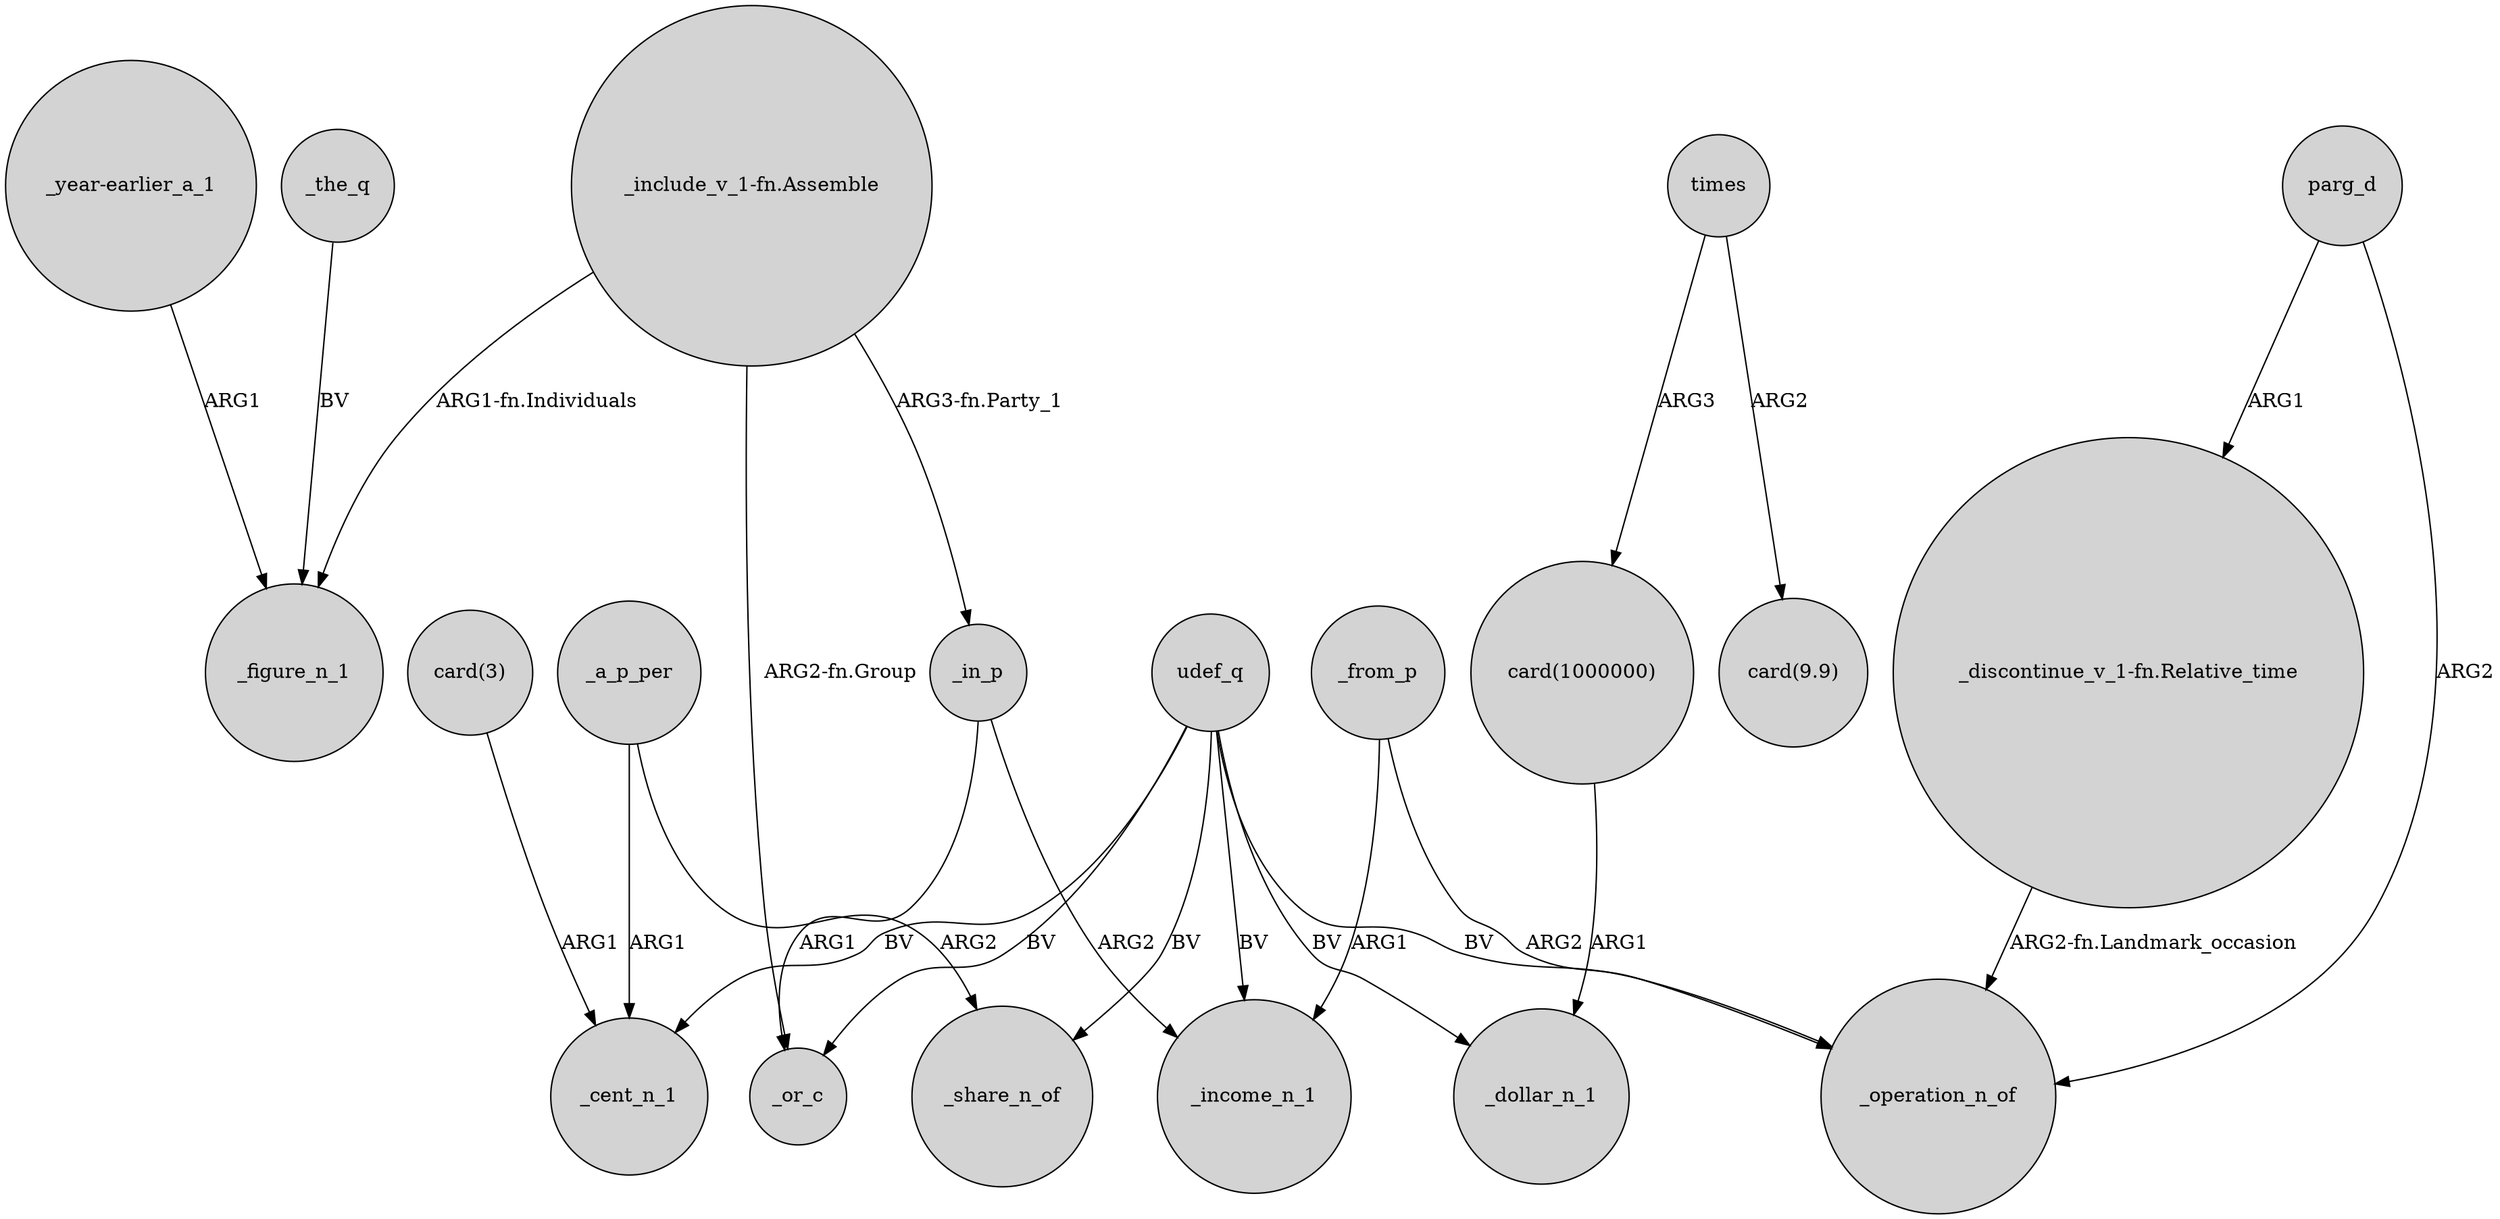digraph {
	node [shape=circle style=filled]
	"_year-earlier_a_1" -> _figure_n_1 [label=ARG1]
	_in_p -> _or_c [label=ARG1]
	_a_p_per -> _cent_n_1 [label=ARG1]
	udef_q -> _income_n_1 [label=BV]
	_in_p -> _income_n_1 [label=ARG2]
	times -> "card(1000000)" [label=ARG3]
	parg_d -> "_discontinue_v_1-fn.Relative_time" [label=ARG1]
	"_discontinue_v_1-fn.Relative_time" -> _operation_n_of [label="ARG2-fn.Landmark_occasion"]
	udef_q -> _cent_n_1 [label=BV]
	_from_p -> _income_n_1 [label=ARG1]
	udef_q -> _or_c [label=BV]
	times -> "card(9.9)" [label=ARG2]
	_a_p_per -> _share_n_of [label=ARG2]
	udef_q -> _operation_n_of [label=BV]
	_the_q -> _figure_n_1 [label=BV]
	udef_q -> _share_n_of [label=BV]
	udef_q -> _dollar_n_1 [label=BV]
	"card(1000000)" -> _dollar_n_1 [label=ARG1]
	"card(3)" -> _cent_n_1 [label=ARG1]
	"_include_v_1-fn.Assemble" -> _in_p [label="ARG3-fn.Party_1"]
	_from_p -> _operation_n_of [label=ARG2]
	parg_d -> _operation_n_of [label=ARG2]
	"_include_v_1-fn.Assemble" -> _figure_n_1 [label="ARG1-fn.Individuals"]
	"_include_v_1-fn.Assemble" -> _or_c [label="ARG2-fn.Group"]
}
